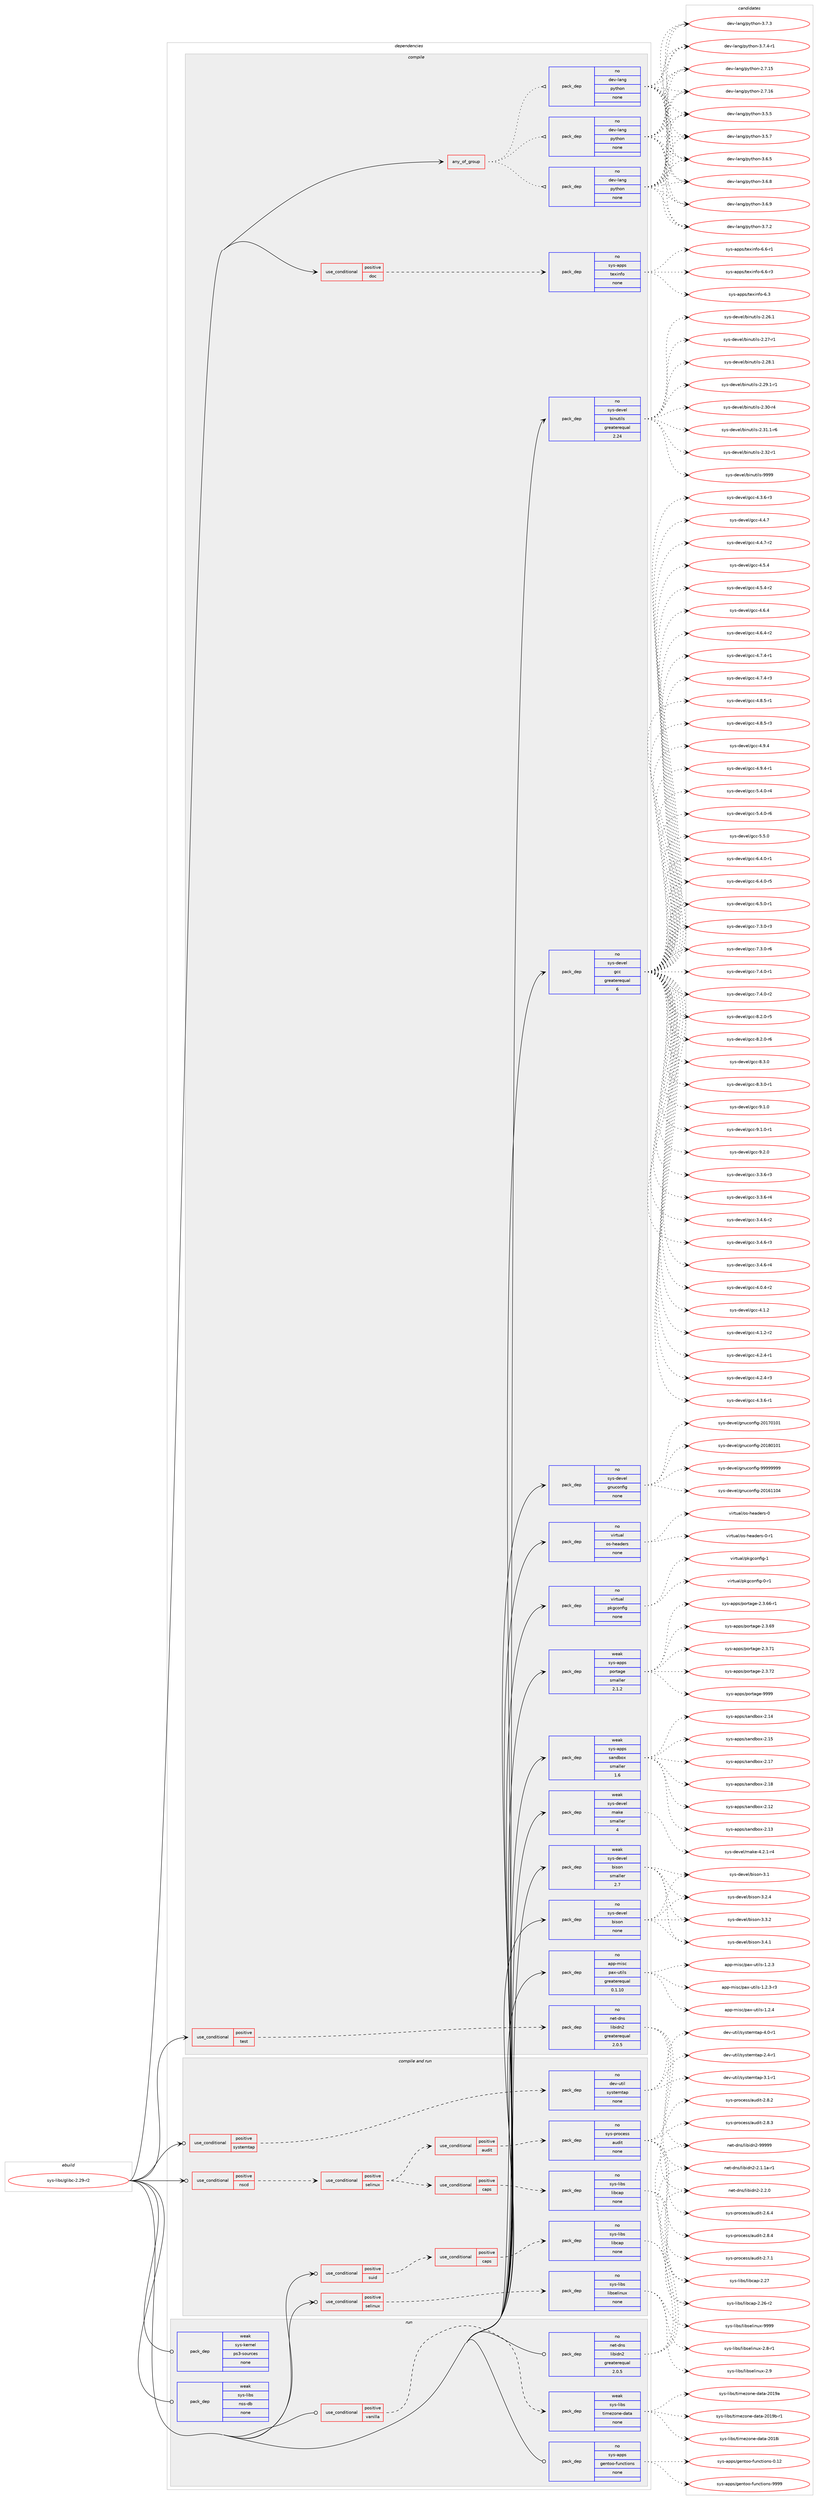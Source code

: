 digraph prolog {

# *************
# Graph options
# *************

newrank=true;
concentrate=true;
compound=true;
graph [rankdir=LR,fontname=Helvetica,fontsize=10,ranksep=1.5];#, ranksep=2.5, nodesep=0.2];
edge  [arrowhead=vee];
node  [fontname=Helvetica,fontsize=10];

# **********
# The ebuild
# **********

subgraph cluster_leftcol {
color=gray;
rank=same;
label=<<i>ebuild</i>>;
id [label="sys-libs/glibc-2.29-r2", color=red, width=4, href="../sys-libs/glibc-2.29-r2.svg"];
}

# ****************
# The dependencies
# ****************

subgraph cluster_midcol {
color=gray;
label=<<i>dependencies</i>>;
subgraph cluster_compile {
fillcolor="#eeeeee";
style=filled;
label=<<i>compile</i>>;
subgraph any26 {
dependency2016 [label=<<TABLE BORDER="0" CELLBORDER="1" CELLSPACING="0" CELLPADDING="4"><TR><TD CELLPADDING="10">any_of_group</TD></TR></TABLE>>, shape=none, color=red];subgraph pack1479 {
dependency2017 [label=<<TABLE BORDER="0" CELLBORDER="1" CELLSPACING="0" CELLPADDING="4" WIDTH="220"><TR><TD ROWSPAN="6" CELLPADDING="30">pack_dep</TD></TR><TR><TD WIDTH="110">no</TD></TR><TR><TD>dev-lang</TD></TR><TR><TD>python</TD></TR><TR><TD>none</TD></TR><TR><TD></TD></TR></TABLE>>, shape=none, color=blue];
}
dependency2016:e -> dependency2017:w [weight=20,style="dotted",arrowhead="oinv"];
subgraph pack1480 {
dependency2018 [label=<<TABLE BORDER="0" CELLBORDER="1" CELLSPACING="0" CELLPADDING="4" WIDTH="220"><TR><TD ROWSPAN="6" CELLPADDING="30">pack_dep</TD></TR><TR><TD WIDTH="110">no</TD></TR><TR><TD>dev-lang</TD></TR><TR><TD>python</TD></TR><TR><TD>none</TD></TR><TR><TD></TD></TR></TABLE>>, shape=none, color=blue];
}
dependency2016:e -> dependency2018:w [weight=20,style="dotted",arrowhead="oinv"];
subgraph pack1481 {
dependency2019 [label=<<TABLE BORDER="0" CELLBORDER="1" CELLSPACING="0" CELLPADDING="4" WIDTH="220"><TR><TD ROWSPAN="6" CELLPADDING="30">pack_dep</TD></TR><TR><TD WIDTH="110">no</TD></TR><TR><TD>dev-lang</TD></TR><TR><TD>python</TD></TR><TR><TD>none</TD></TR><TR><TD></TD></TR></TABLE>>, shape=none, color=blue];
}
dependency2016:e -> dependency2019:w [weight=20,style="dotted",arrowhead="oinv"];
}
id:e -> dependency2016:w [weight=20,style="solid",arrowhead="vee"];
subgraph cond512 {
dependency2020 [label=<<TABLE BORDER="0" CELLBORDER="1" CELLSPACING="0" CELLPADDING="4"><TR><TD ROWSPAN="3" CELLPADDING="10">use_conditional</TD></TR><TR><TD>positive</TD></TR><TR><TD>doc</TD></TR></TABLE>>, shape=none, color=red];
subgraph pack1482 {
dependency2021 [label=<<TABLE BORDER="0" CELLBORDER="1" CELLSPACING="0" CELLPADDING="4" WIDTH="220"><TR><TD ROWSPAN="6" CELLPADDING="30">pack_dep</TD></TR><TR><TD WIDTH="110">no</TD></TR><TR><TD>sys-apps</TD></TR><TR><TD>texinfo</TD></TR><TR><TD>none</TD></TR><TR><TD></TD></TR></TABLE>>, shape=none, color=blue];
}
dependency2020:e -> dependency2021:w [weight=20,style="dashed",arrowhead="vee"];
}
id:e -> dependency2020:w [weight=20,style="solid",arrowhead="vee"];
subgraph cond513 {
dependency2022 [label=<<TABLE BORDER="0" CELLBORDER="1" CELLSPACING="0" CELLPADDING="4"><TR><TD ROWSPAN="3" CELLPADDING="10">use_conditional</TD></TR><TR><TD>positive</TD></TR><TR><TD>test</TD></TR></TABLE>>, shape=none, color=red];
subgraph pack1483 {
dependency2023 [label=<<TABLE BORDER="0" CELLBORDER="1" CELLSPACING="0" CELLPADDING="4" WIDTH="220"><TR><TD ROWSPAN="6" CELLPADDING="30">pack_dep</TD></TR><TR><TD WIDTH="110">no</TD></TR><TR><TD>net-dns</TD></TR><TR><TD>libidn2</TD></TR><TR><TD>greaterequal</TD></TR><TR><TD>2.0.5</TD></TR></TABLE>>, shape=none, color=blue];
}
dependency2022:e -> dependency2023:w [weight=20,style="dashed",arrowhead="vee"];
}
id:e -> dependency2022:w [weight=20,style="solid",arrowhead="vee"];
subgraph pack1484 {
dependency2024 [label=<<TABLE BORDER="0" CELLBORDER="1" CELLSPACING="0" CELLPADDING="4" WIDTH="220"><TR><TD ROWSPAN="6" CELLPADDING="30">pack_dep</TD></TR><TR><TD WIDTH="110">no</TD></TR><TR><TD>app-misc</TD></TR><TR><TD>pax-utils</TD></TR><TR><TD>greaterequal</TD></TR><TR><TD>0.1.10</TD></TR></TABLE>>, shape=none, color=blue];
}
id:e -> dependency2024:w [weight=20,style="solid",arrowhead="vee"];
subgraph pack1485 {
dependency2025 [label=<<TABLE BORDER="0" CELLBORDER="1" CELLSPACING="0" CELLPADDING="4" WIDTH="220"><TR><TD ROWSPAN="6" CELLPADDING="30">pack_dep</TD></TR><TR><TD WIDTH="110">no</TD></TR><TR><TD>sys-devel</TD></TR><TR><TD>binutils</TD></TR><TR><TD>greaterequal</TD></TR><TR><TD>2.24</TD></TR></TABLE>>, shape=none, color=blue];
}
id:e -> dependency2025:w [weight=20,style="solid",arrowhead="vee"];
subgraph pack1486 {
dependency2026 [label=<<TABLE BORDER="0" CELLBORDER="1" CELLSPACING="0" CELLPADDING="4" WIDTH="220"><TR><TD ROWSPAN="6" CELLPADDING="30">pack_dep</TD></TR><TR><TD WIDTH="110">no</TD></TR><TR><TD>sys-devel</TD></TR><TR><TD>bison</TD></TR><TR><TD>none</TD></TR><TR><TD></TD></TR></TABLE>>, shape=none, color=blue];
}
id:e -> dependency2026:w [weight=20,style="solid",arrowhead="vee"];
subgraph pack1487 {
dependency2027 [label=<<TABLE BORDER="0" CELLBORDER="1" CELLSPACING="0" CELLPADDING="4" WIDTH="220"><TR><TD ROWSPAN="6" CELLPADDING="30">pack_dep</TD></TR><TR><TD WIDTH="110">no</TD></TR><TR><TD>sys-devel</TD></TR><TR><TD>gcc</TD></TR><TR><TD>greaterequal</TD></TR><TR><TD>6</TD></TR></TABLE>>, shape=none, color=blue];
}
id:e -> dependency2027:w [weight=20,style="solid",arrowhead="vee"];
subgraph pack1488 {
dependency2028 [label=<<TABLE BORDER="0" CELLBORDER="1" CELLSPACING="0" CELLPADDING="4" WIDTH="220"><TR><TD ROWSPAN="6" CELLPADDING="30">pack_dep</TD></TR><TR><TD WIDTH="110">no</TD></TR><TR><TD>sys-devel</TD></TR><TR><TD>gnuconfig</TD></TR><TR><TD>none</TD></TR><TR><TD></TD></TR></TABLE>>, shape=none, color=blue];
}
id:e -> dependency2028:w [weight=20,style="solid",arrowhead="vee"];
subgraph pack1489 {
dependency2029 [label=<<TABLE BORDER="0" CELLBORDER="1" CELLSPACING="0" CELLPADDING="4" WIDTH="220"><TR><TD ROWSPAN="6" CELLPADDING="30">pack_dep</TD></TR><TR><TD WIDTH="110">no</TD></TR><TR><TD>virtual</TD></TR><TR><TD>os-headers</TD></TR><TR><TD>none</TD></TR><TR><TD></TD></TR></TABLE>>, shape=none, color=blue];
}
id:e -> dependency2029:w [weight=20,style="solid",arrowhead="vee"];
subgraph pack1490 {
dependency2030 [label=<<TABLE BORDER="0" CELLBORDER="1" CELLSPACING="0" CELLPADDING="4" WIDTH="220"><TR><TD ROWSPAN="6" CELLPADDING="30">pack_dep</TD></TR><TR><TD WIDTH="110">no</TD></TR><TR><TD>virtual</TD></TR><TR><TD>pkgconfig</TD></TR><TR><TD>none</TD></TR><TR><TD></TD></TR></TABLE>>, shape=none, color=blue];
}
id:e -> dependency2030:w [weight=20,style="solid",arrowhead="vee"];
subgraph pack1491 {
dependency2031 [label=<<TABLE BORDER="0" CELLBORDER="1" CELLSPACING="0" CELLPADDING="4" WIDTH="220"><TR><TD ROWSPAN="6" CELLPADDING="30">pack_dep</TD></TR><TR><TD WIDTH="110">weak</TD></TR><TR><TD>sys-apps</TD></TR><TR><TD>portage</TD></TR><TR><TD>smaller</TD></TR><TR><TD>2.1.2</TD></TR></TABLE>>, shape=none, color=blue];
}
id:e -> dependency2031:w [weight=20,style="solid",arrowhead="vee"];
subgraph pack1492 {
dependency2032 [label=<<TABLE BORDER="0" CELLBORDER="1" CELLSPACING="0" CELLPADDING="4" WIDTH="220"><TR><TD ROWSPAN="6" CELLPADDING="30">pack_dep</TD></TR><TR><TD WIDTH="110">weak</TD></TR><TR><TD>sys-apps</TD></TR><TR><TD>sandbox</TD></TR><TR><TD>smaller</TD></TR><TR><TD>1.6</TD></TR></TABLE>>, shape=none, color=blue];
}
id:e -> dependency2032:w [weight=20,style="solid",arrowhead="vee"];
subgraph pack1493 {
dependency2033 [label=<<TABLE BORDER="0" CELLBORDER="1" CELLSPACING="0" CELLPADDING="4" WIDTH="220"><TR><TD ROWSPAN="6" CELLPADDING="30">pack_dep</TD></TR><TR><TD WIDTH="110">weak</TD></TR><TR><TD>sys-devel</TD></TR><TR><TD>bison</TD></TR><TR><TD>smaller</TD></TR><TR><TD>2.7</TD></TR></TABLE>>, shape=none, color=blue];
}
id:e -> dependency2033:w [weight=20,style="solid",arrowhead="vee"];
subgraph pack1494 {
dependency2034 [label=<<TABLE BORDER="0" CELLBORDER="1" CELLSPACING="0" CELLPADDING="4" WIDTH="220"><TR><TD ROWSPAN="6" CELLPADDING="30">pack_dep</TD></TR><TR><TD WIDTH="110">weak</TD></TR><TR><TD>sys-devel</TD></TR><TR><TD>make</TD></TR><TR><TD>smaller</TD></TR><TR><TD>4</TD></TR></TABLE>>, shape=none, color=blue];
}
id:e -> dependency2034:w [weight=20,style="solid",arrowhead="vee"];
}
subgraph cluster_compileandrun {
fillcolor="#eeeeee";
style=filled;
label=<<i>compile and run</i>>;
subgraph cond514 {
dependency2035 [label=<<TABLE BORDER="0" CELLBORDER="1" CELLSPACING="0" CELLPADDING="4"><TR><TD ROWSPAN="3" CELLPADDING="10">use_conditional</TD></TR><TR><TD>positive</TD></TR><TR><TD>nscd</TD></TR></TABLE>>, shape=none, color=red];
subgraph cond515 {
dependency2036 [label=<<TABLE BORDER="0" CELLBORDER="1" CELLSPACING="0" CELLPADDING="4"><TR><TD ROWSPAN="3" CELLPADDING="10">use_conditional</TD></TR><TR><TD>positive</TD></TR><TR><TD>selinux</TD></TR></TABLE>>, shape=none, color=red];
subgraph cond516 {
dependency2037 [label=<<TABLE BORDER="0" CELLBORDER="1" CELLSPACING="0" CELLPADDING="4"><TR><TD ROWSPAN="3" CELLPADDING="10">use_conditional</TD></TR><TR><TD>positive</TD></TR><TR><TD>audit</TD></TR></TABLE>>, shape=none, color=red];
subgraph pack1495 {
dependency2038 [label=<<TABLE BORDER="0" CELLBORDER="1" CELLSPACING="0" CELLPADDING="4" WIDTH="220"><TR><TD ROWSPAN="6" CELLPADDING="30">pack_dep</TD></TR><TR><TD WIDTH="110">no</TD></TR><TR><TD>sys-process</TD></TR><TR><TD>audit</TD></TR><TR><TD>none</TD></TR><TR><TD></TD></TR></TABLE>>, shape=none, color=blue];
}
dependency2037:e -> dependency2038:w [weight=20,style="dashed",arrowhead="vee"];
}
dependency2036:e -> dependency2037:w [weight=20,style="dashed",arrowhead="vee"];
subgraph cond517 {
dependency2039 [label=<<TABLE BORDER="0" CELLBORDER="1" CELLSPACING="0" CELLPADDING="4"><TR><TD ROWSPAN="3" CELLPADDING="10">use_conditional</TD></TR><TR><TD>positive</TD></TR><TR><TD>caps</TD></TR></TABLE>>, shape=none, color=red];
subgraph pack1496 {
dependency2040 [label=<<TABLE BORDER="0" CELLBORDER="1" CELLSPACING="0" CELLPADDING="4" WIDTH="220"><TR><TD ROWSPAN="6" CELLPADDING="30">pack_dep</TD></TR><TR><TD WIDTH="110">no</TD></TR><TR><TD>sys-libs</TD></TR><TR><TD>libcap</TD></TR><TR><TD>none</TD></TR><TR><TD></TD></TR></TABLE>>, shape=none, color=blue];
}
dependency2039:e -> dependency2040:w [weight=20,style="dashed",arrowhead="vee"];
}
dependency2036:e -> dependency2039:w [weight=20,style="dashed",arrowhead="vee"];
}
dependency2035:e -> dependency2036:w [weight=20,style="dashed",arrowhead="vee"];
}
id:e -> dependency2035:w [weight=20,style="solid",arrowhead="odotvee"];
subgraph cond518 {
dependency2041 [label=<<TABLE BORDER="0" CELLBORDER="1" CELLSPACING="0" CELLPADDING="4"><TR><TD ROWSPAN="3" CELLPADDING="10">use_conditional</TD></TR><TR><TD>positive</TD></TR><TR><TD>selinux</TD></TR></TABLE>>, shape=none, color=red];
subgraph pack1497 {
dependency2042 [label=<<TABLE BORDER="0" CELLBORDER="1" CELLSPACING="0" CELLPADDING="4" WIDTH="220"><TR><TD ROWSPAN="6" CELLPADDING="30">pack_dep</TD></TR><TR><TD WIDTH="110">no</TD></TR><TR><TD>sys-libs</TD></TR><TR><TD>libselinux</TD></TR><TR><TD>none</TD></TR><TR><TD></TD></TR></TABLE>>, shape=none, color=blue];
}
dependency2041:e -> dependency2042:w [weight=20,style="dashed",arrowhead="vee"];
}
id:e -> dependency2041:w [weight=20,style="solid",arrowhead="odotvee"];
subgraph cond519 {
dependency2043 [label=<<TABLE BORDER="0" CELLBORDER="1" CELLSPACING="0" CELLPADDING="4"><TR><TD ROWSPAN="3" CELLPADDING="10">use_conditional</TD></TR><TR><TD>positive</TD></TR><TR><TD>suid</TD></TR></TABLE>>, shape=none, color=red];
subgraph cond520 {
dependency2044 [label=<<TABLE BORDER="0" CELLBORDER="1" CELLSPACING="0" CELLPADDING="4"><TR><TD ROWSPAN="3" CELLPADDING="10">use_conditional</TD></TR><TR><TD>positive</TD></TR><TR><TD>caps</TD></TR></TABLE>>, shape=none, color=red];
subgraph pack1498 {
dependency2045 [label=<<TABLE BORDER="0" CELLBORDER="1" CELLSPACING="0" CELLPADDING="4" WIDTH="220"><TR><TD ROWSPAN="6" CELLPADDING="30">pack_dep</TD></TR><TR><TD WIDTH="110">no</TD></TR><TR><TD>sys-libs</TD></TR><TR><TD>libcap</TD></TR><TR><TD>none</TD></TR><TR><TD></TD></TR></TABLE>>, shape=none, color=blue];
}
dependency2044:e -> dependency2045:w [weight=20,style="dashed",arrowhead="vee"];
}
dependency2043:e -> dependency2044:w [weight=20,style="dashed",arrowhead="vee"];
}
id:e -> dependency2043:w [weight=20,style="solid",arrowhead="odotvee"];
subgraph cond521 {
dependency2046 [label=<<TABLE BORDER="0" CELLBORDER="1" CELLSPACING="0" CELLPADDING="4"><TR><TD ROWSPAN="3" CELLPADDING="10">use_conditional</TD></TR><TR><TD>positive</TD></TR><TR><TD>systemtap</TD></TR></TABLE>>, shape=none, color=red];
subgraph pack1499 {
dependency2047 [label=<<TABLE BORDER="0" CELLBORDER="1" CELLSPACING="0" CELLPADDING="4" WIDTH="220"><TR><TD ROWSPAN="6" CELLPADDING="30">pack_dep</TD></TR><TR><TD WIDTH="110">no</TD></TR><TR><TD>dev-util</TD></TR><TR><TD>systemtap</TD></TR><TR><TD>none</TD></TR><TR><TD></TD></TR></TABLE>>, shape=none, color=blue];
}
dependency2046:e -> dependency2047:w [weight=20,style="dashed",arrowhead="vee"];
}
id:e -> dependency2046:w [weight=20,style="solid",arrowhead="odotvee"];
}
subgraph cluster_run {
fillcolor="#eeeeee";
style=filled;
label=<<i>run</i>>;
subgraph cond522 {
dependency2048 [label=<<TABLE BORDER="0" CELLBORDER="1" CELLSPACING="0" CELLPADDING="4"><TR><TD ROWSPAN="3" CELLPADDING="10">use_conditional</TD></TR><TR><TD>positive</TD></TR><TR><TD>vanilla</TD></TR></TABLE>>, shape=none, color=red];
subgraph pack1500 {
dependency2049 [label=<<TABLE BORDER="0" CELLBORDER="1" CELLSPACING="0" CELLPADDING="4" WIDTH="220"><TR><TD ROWSPAN="6" CELLPADDING="30">pack_dep</TD></TR><TR><TD WIDTH="110">weak</TD></TR><TR><TD>sys-libs</TD></TR><TR><TD>timezone-data</TD></TR><TR><TD>none</TD></TR><TR><TD></TD></TR></TABLE>>, shape=none, color=blue];
}
dependency2048:e -> dependency2049:w [weight=20,style="dashed",arrowhead="vee"];
}
id:e -> dependency2048:w [weight=20,style="solid",arrowhead="odot"];
subgraph pack1501 {
dependency2050 [label=<<TABLE BORDER="0" CELLBORDER="1" CELLSPACING="0" CELLPADDING="4" WIDTH="220"><TR><TD ROWSPAN="6" CELLPADDING="30">pack_dep</TD></TR><TR><TD WIDTH="110">no</TD></TR><TR><TD>net-dns</TD></TR><TR><TD>libidn2</TD></TR><TR><TD>greaterequal</TD></TR><TR><TD>2.0.5</TD></TR></TABLE>>, shape=none, color=blue];
}
id:e -> dependency2050:w [weight=20,style="solid",arrowhead="odot"];
subgraph pack1502 {
dependency2051 [label=<<TABLE BORDER="0" CELLBORDER="1" CELLSPACING="0" CELLPADDING="4" WIDTH="220"><TR><TD ROWSPAN="6" CELLPADDING="30">pack_dep</TD></TR><TR><TD WIDTH="110">no</TD></TR><TR><TD>sys-apps</TD></TR><TR><TD>gentoo-functions</TD></TR><TR><TD>none</TD></TR><TR><TD></TD></TR></TABLE>>, shape=none, color=blue];
}
id:e -> dependency2051:w [weight=20,style="solid",arrowhead="odot"];
subgraph pack1503 {
dependency2052 [label=<<TABLE BORDER="0" CELLBORDER="1" CELLSPACING="0" CELLPADDING="4" WIDTH="220"><TR><TD ROWSPAN="6" CELLPADDING="30">pack_dep</TD></TR><TR><TD WIDTH="110">weak</TD></TR><TR><TD>sys-kernel</TD></TR><TR><TD>ps3-sources</TD></TR><TR><TD>none</TD></TR><TR><TD></TD></TR></TABLE>>, shape=none, color=blue];
}
id:e -> dependency2052:w [weight=20,style="solid",arrowhead="odot"];
subgraph pack1504 {
dependency2053 [label=<<TABLE BORDER="0" CELLBORDER="1" CELLSPACING="0" CELLPADDING="4" WIDTH="220"><TR><TD ROWSPAN="6" CELLPADDING="30">pack_dep</TD></TR><TR><TD WIDTH="110">weak</TD></TR><TR><TD>sys-libs</TD></TR><TR><TD>nss-db</TD></TR><TR><TD>none</TD></TR><TR><TD></TD></TR></TABLE>>, shape=none, color=blue];
}
id:e -> dependency2053:w [weight=20,style="solid",arrowhead="odot"];
}
}

# **************
# The candidates
# **************

subgraph cluster_choices {
rank=same;
color=gray;
label=<<i>candidates</i>>;

subgraph choice1479 {
color=black;
nodesep=1;
choice10010111845108971101034711212111610411111045504655464953 [label="dev-lang/python-2.7.15", color=red, width=4,href="../dev-lang/python-2.7.15.svg"];
choice10010111845108971101034711212111610411111045504655464954 [label="dev-lang/python-2.7.16", color=red, width=4,href="../dev-lang/python-2.7.16.svg"];
choice100101118451089711010347112121116104111110455146534653 [label="dev-lang/python-3.5.5", color=red, width=4,href="../dev-lang/python-3.5.5.svg"];
choice100101118451089711010347112121116104111110455146534655 [label="dev-lang/python-3.5.7", color=red, width=4,href="../dev-lang/python-3.5.7.svg"];
choice100101118451089711010347112121116104111110455146544653 [label="dev-lang/python-3.6.5", color=red, width=4,href="../dev-lang/python-3.6.5.svg"];
choice100101118451089711010347112121116104111110455146544656 [label="dev-lang/python-3.6.8", color=red, width=4,href="../dev-lang/python-3.6.8.svg"];
choice100101118451089711010347112121116104111110455146544657 [label="dev-lang/python-3.6.9", color=red, width=4,href="../dev-lang/python-3.6.9.svg"];
choice100101118451089711010347112121116104111110455146554650 [label="dev-lang/python-3.7.2", color=red, width=4,href="../dev-lang/python-3.7.2.svg"];
choice100101118451089711010347112121116104111110455146554651 [label="dev-lang/python-3.7.3", color=red, width=4,href="../dev-lang/python-3.7.3.svg"];
choice1001011184510897110103471121211161041111104551465546524511449 [label="dev-lang/python-3.7.4-r1", color=red, width=4,href="../dev-lang/python-3.7.4-r1.svg"];
dependency2017:e -> choice10010111845108971101034711212111610411111045504655464953:w [style=dotted,weight="100"];
dependency2017:e -> choice10010111845108971101034711212111610411111045504655464954:w [style=dotted,weight="100"];
dependency2017:e -> choice100101118451089711010347112121116104111110455146534653:w [style=dotted,weight="100"];
dependency2017:e -> choice100101118451089711010347112121116104111110455146534655:w [style=dotted,weight="100"];
dependency2017:e -> choice100101118451089711010347112121116104111110455146544653:w [style=dotted,weight="100"];
dependency2017:e -> choice100101118451089711010347112121116104111110455146544656:w [style=dotted,weight="100"];
dependency2017:e -> choice100101118451089711010347112121116104111110455146544657:w [style=dotted,weight="100"];
dependency2017:e -> choice100101118451089711010347112121116104111110455146554650:w [style=dotted,weight="100"];
dependency2017:e -> choice100101118451089711010347112121116104111110455146554651:w [style=dotted,weight="100"];
dependency2017:e -> choice1001011184510897110103471121211161041111104551465546524511449:w [style=dotted,weight="100"];
}
subgraph choice1480 {
color=black;
nodesep=1;
choice10010111845108971101034711212111610411111045504655464953 [label="dev-lang/python-2.7.15", color=red, width=4,href="../dev-lang/python-2.7.15.svg"];
choice10010111845108971101034711212111610411111045504655464954 [label="dev-lang/python-2.7.16", color=red, width=4,href="../dev-lang/python-2.7.16.svg"];
choice100101118451089711010347112121116104111110455146534653 [label="dev-lang/python-3.5.5", color=red, width=4,href="../dev-lang/python-3.5.5.svg"];
choice100101118451089711010347112121116104111110455146534655 [label="dev-lang/python-3.5.7", color=red, width=4,href="../dev-lang/python-3.5.7.svg"];
choice100101118451089711010347112121116104111110455146544653 [label="dev-lang/python-3.6.5", color=red, width=4,href="../dev-lang/python-3.6.5.svg"];
choice100101118451089711010347112121116104111110455146544656 [label="dev-lang/python-3.6.8", color=red, width=4,href="../dev-lang/python-3.6.8.svg"];
choice100101118451089711010347112121116104111110455146544657 [label="dev-lang/python-3.6.9", color=red, width=4,href="../dev-lang/python-3.6.9.svg"];
choice100101118451089711010347112121116104111110455146554650 [label="dev-lang/python-3.7.2", color=red, width=4,href="../dev-lang/python-3.7.2.svg"];
choice100101118451089711010347112121116104111110455146554651 [label="dev-lang/python-3.7.3", color=red, width=4,href="../dev-lang/python-3.7.3.svg"];
choice1001011184510897110103471121211161041111104551465546524511449 [label="dev-lang/python-3.7.4-r1", color=red, width=4,href="../dev-lang/python-3.7.4-r1.svg"];
dependency2018:e -> choice10010111845108971101034711212111610411111045504655464953:w [style=dotted,weight="100"];
dependency2018:e -> choice10010111845108971101034711212111610411111045504655464954:w [style=dotted,weight="100"];
dependency2018:e -> choice100101118451089711010347112121116104111110455146534653:w [style=dotted,weight="100"];
dependency2018:e -> choice100101118451089711010347112121116104111110455146534655:w [style=dotted,weight="100"];
dependency2018:e -> choice100101118451089711010347112121116104111110455146544653:w [style=dotted,weight="100"];
dependency2018:e -> choice100101118451089711010347112121116104111110455146544656:w [style=dotted,weight="100"];
dependency2018:e -> choice100101118451089711010347112121116104111110455146544657:w [style=dotted,weight="100"];
dependency2018:e -> choice100101118451089711010347112121116104111110455146554650:w [style=dotted,weight="100"];
dependency2018:e -> choice100101118451089711010347112121116104111110455146554651:w [style=dotted,weight="100"];
dependency2018:e -> choice1001011184510897110103471121211161041111104551465546524511449:w [style=dotted,weight="100"];
}
subgraph choice1481 {
color=black;
nodesep=1;
choice10010111845108971101034711212111610411111045504655464953 [label="dev-lang/python-2.7.15", color=red, width=4,href="../dev-lang/python-2.7.15.svg"];
choice10010111845108971101034711212111610411111045504655464954 [label="dev-lang/python-2.7.16", color=red, width=4,href="../dev-lang/python-2.7.16.svg"];
choice100101118451089711010347112121116104111110455146534653 [label="dev-lang/python-3.5.5", color=red, width=4,href="../dev-lang/python-3.5.5.svg"];
choice100101118451089711010347112121116104111110455146534655 [label="dev-lang/python-3.5.7", color=red, width=4,href="../dev-lang/python-3.5.7.svg"];
choice100101118451089711010347112121116104111110455146544653 [label="dev-lang/python-3.6.5", color=red, width=4,href="../dev-lang/python-3.6.5.svg"];
choice100101118451089711010347112121116104111110455146544656 [label="dev-lang/python-3.6.8", color=red, width=4,href="../dev-lang/python-3.6.8.svg"];
choice100101118451089711010347112121116104111110455146544657 [label="dev-lang/python-3.6.9", color=red, width=4,href="../dev-lang/python-3.6.9.svg"];
choice100101118451089711010347112121116104111110455146554650 [label="dev-lang/python-3.7.2", color=red, width=4,href="../dev-lang/python-3.7.2.svg"];
choice100101118451089711010347112121116104111110455146554651 [label="dev-lang/python-3.7.3", color=red, width=4,href="../dev-lang/python-3.7.3.svg"];
choice1001011184510897110103471121211161041111104551465546524511449 [label="dev-lang/python-3.7.4-r1", color=red, width=4,href="../dev-lang/python-3.7.4-r1.svg"];
dependency2019:e -> choice10010111845108971101034711212111610411111045504655464953:w [style=dotted,weight="100"];
dependency2019:e -> choice10010111845108971101034711212111610411111045504655464954:w [style=dotted,weight="100"];
dependency2019:e -> choice100101118451089711010347112121116104111110455146534653:w [style=dotted,weight="100"];
dependency2019:e -> choice100101118451089711010347112121116104111110455146534655:w [style=dotted,weight="100"];
dependency2019:e -> choice100101118451089711010347112121116104111110455146544653:w [style=dotted,weight="100"];
dependency2019:e -> choice100101118451089711010347112121116104111110455146544656:w [style=dotted,weight="100"];
dependency2019:e -> choice100101118451089711010347112121116104111110455146544657:w [style=dotted,weight="100"];
dependency2019:e -> choice100101118451089711010347112121116104111110455146554650:w [style=dotted,weight="100"];
dependency2019:e -> choice100101118451089711010347112121116104111110455146554651:w [style=dotted,weight="100"];
dependency2019:e -> choice1001011184510897110103471121211161041111104551465546524511449:w [style=dotted,weight="100"];
}
subgraph choice1482 {
color=black;
nodesep=1;
choice11512111545971121121154711610112010511010211145544651 [label="sys-apps/texinfo-6.3", color=red, width=4,href="../sys-apps/texinfo-6.3.svg"];
choice115121115459711211211547116101120105110102111455446544511449 [label="sys-apps/texinfo-6.6-r1", color=red, width=4,href="../sys-apps/texinfo-6.6-r1.svg"];
choice115121115459711211211547116101120105110102111455446544511451 [label="sys-apps/texinfo-6.6-r3", color=red, width=4,href="../sys-apps/texinfo-6.6-r3.svg"];
dependency2021:e -> choice11512111545971121121154711610112010511010211145544651:w [style=dotted,weight="100"];
dependency2021:e -> choice115121115459711211211547116101120105110102111455446544511449:w [style=dotted,weight="100"];
dependency2021:e -> choice115121115459711211211547116101120105110102111455446544511451:w [style=dotted,weight="100"];
}
subgraph choice1483 {
color=black;
nodesep=1;
choice11010111645100110115471081059810510011050455046494649974511449 [label="net-dns/libidn2-2.1.1a-r1", color=red, width=4,href="../net-dns/libidn2-2.1.1a-r1.svg"];
choice11010111645100110115471081059810510011050455046504648 [label="net-dns/libidn2-2.2.0", color=red, width=4,href="../net-dns/libidn2-2.2.0.svg"];
choice11010111645100110115471081059810510011050455757575757 [label="net-dns/libidn2-99999", color=red, width=4,href="../net-dns/libidn2-99999.svg"];
dependency2023:e -> choice11010111645100110115471081059810510011050455046494649974511449:w [style=dotted,weight="100"];
dependency2023:e -> choice11010111645100110115471081059810510011050455046504648:w [style=dotted,weight="100"];
dependency2023:e -> choice11010111645100110115471081059810510011050455757575757:w [style=dotted,weight="100"];
}
subgraph choice1484 {
color=black;
nodesep=1;
choice971121124510910511599471129712045117116105108115454946504651 [label="app-misc/pax-utils-1.2.3", color=red, width=4,href="../app-misc/pax-utils-1.2.3.svg"];
choice9711211245109105115994711297120451171161051081154549465046514511451 [label="app-misc/pax-utils-1.2.3-r3", color=red, width=4,href="../app-misc/pax-utils-1.2.3-r3.svg"];
choice971121124510910511599471129712045117116105108115454946504652 [label="app-misc/pax-utils-1.2.4", color=red, width=4,href="../app-misc/pax-utils-1.2.4.svg"];
dependency2024:e -> choice971121124510910511599471129712045117116105108115454946504651:w [style=dotted,weight="100"];
dependency2024:e -> choice9711211245109105115994711297120451171161051081154549465046514511451:w [style=dotted,weight="100"];
dependency2024:e -> choice971121124510910511599471129712045117116105108115454946504652:w [style=dotted,weight="100"];
}
subgraph choice1485 {
color=black;
nodesep=1;
choice11512111545100101118101108479810511011711610510811545504650544649 [label="sys-devel/binutils-2.26.1", color=red, width=4,href="../sys-devel/binutils-2.26.1.svg"];
choice11512111545100101118101108479810511011711610510811545504650554511449 [label="sys-devel/binutils-2.27-r1", color=red, width=4,href="../sys-devel/binutils-2.27-r1.svg"];
choice11512111545100101118101108479810511011711610510811545504650564649 [label="sys-devel/binutils-2.28.1", color=red, width=4,href="../sys-devel/binutils-2.28.1.svg"];
choice115121115451001011181011084798105110117116105108115455046505746494511449 [label="sys-devel/binutils-2.29.1-r1", color=red, width=4,href="../sys-devel/binutils-2.29.1-r1.svg"];
choice11512111545100101118101108479810511011711610510811545504651484511452 [label="sys-devel/binutils-2.30-r4", color=red, width=4,href="../sys-devel/binutils-2.30-r4.svg"];
choice115121115451001011181011084798105110117116105108115455046514946494511454 [label="sys-devel/binutils-2.31.1-r6", color=red, width=4,href="../sys-devel/binutils-2.31.1-r6.svg"];
choice11512111545100101118101108479810511011711610510811545504651504511449 [label="sys-devel/binutils-2.32-r1", color=red, width=4,href="../sys-devel/binutils-2.32-r1.svg"];
choice1151211154510010111810110847981051101171161051081154557575757 [label="sys-devel/binutils-9999", color=red, width=4,href="../sys-devel/binutils-9999.svg"];
dependency2025:e -> choice11512111545100101118101108479810511011711610510811545504650544649:w [style=dotted,weight="100"];
dependency2025:e -> choice11512111545100101118101108479810511011711610510811545504650554511449:w [style=dotted,weight="100"];
dependency2025:e -> choice11512111545100101118101108479810511011711610510811545504650564649:w [style=dotted,weight="100"];
dependency2025:e -> choice115121115451001011181011084798105110117116105108115455046505746494511449:w [style=dotted,weight="100"];
dependency2025:e -> choice11512111545100101118101108479810511011711610510811545504651484511452:w [style=dotted,weight="100"];
dependency2025:e -> choice115121115451001011181011084798105110117116105108115455046514946494511454:w [style=dotted,weight="100"];
dependency2025:e -> choice11512111545100101118101108479810511011711610510811545504651504511449:w [style=dotted,weight="100"];
dependency2025:e -> choice1151211154510010111810110847981051101171161051081154557575757:w [style=dotted,weight="100"];
}
subgraph choice1486 {
color=black;
nodesep=1;
choice11512111545100101118101108479810511511111045514649 [label="sys-devel/bison-3.1", color=red, width=4,href="../sys-devel/bison-3.1.svg"];
choice115121115451001011181011084798105115111110455146504652 [label="sys-devel/bison-3.2.4", color=red, width=4,href="../sys-devel/bison-3.2.4.svg"];
choice115121115451001011181011084798105115111110455146514650 [label="sys-devel/bison-3.3.2", color=red, width=4,href="../sys-devel/bison-3.3.2.svg"];
choice115121115451001011181011084798105115111110455146524649 [label="sys-devel/bison-3.4.1", color=red, width=4,href="../sys-devel/bison-3.4.1.svg"];
dependency2026:e -> choice11512111545100101118101108479810511511111045514649:w [style=dotted,weight="100"];
dependency2026:e -> choice115121115451001011181011084798105115111110455146504652:w [style=dotted,weight="100"];
dependency2026:e -> choice115121115451001011181011084798105115111110455146514650:w [style=dotted,weight="100"];
dependency2026:e -> choice115121115451001011181011084798105115111110455146524649:w [style=dotted,weight="100"];
}
subgraph choice1487 {
color=black;
nodesep=1;
choice115121115451001011181011084710399994551465146544511451 [label="sys-devel/gcc-3.3.6-r3", color=red, width=4,href="../sys-devel/gcc-3.3.6-r3.svg"];
choice115121115451001011181011084710399994551465146544511452 [label="sys-devel/gcc-3.3.6-r4", color=red, width=4,href="../sys-devel/gcc-3.3.6-r4.svg"];
choice115121115451001011181011084710399994551465246544511450 [label="sys-devel/gcc-3.4.6-r2", color=red, width=4,href="../sys-devel/gcc-3.4.6-r2.svg"];
choice115121115451001011181011084710399994551465246544511451 [label="sys-devel/gcc-3.4.6-r3", color=red, width=4,href="../sys-devel/gcc-3.4.6-r3.svg"];
choice115121115451001011181011084710399994551465246544511452 [label="sys-devel/gcc-3.4.6-r4", color=red, width=4,href="../sys-devel/gcc-3.4.6-r4.svg"];
choice115121115451001011181011084710399994552464846524511450 [label="sys-devel/gcc-4.0.4-r2", color=red, width=4,href="../sys-devel/gcc-4.0.4-r2.svg"];
choice11512111545100101118101108471039999455246494650 [label="sys-devel/gcc-4.1.2", color=red, width=4,href="../sys-devel/gcc-4.1.2.svg"];
choice115121115451001011181011084710399994552464946504511450 [label="sys-devel/gcc-4.1.2-r2", color=red, width=4,href="../sys-devel/gcc-4.1.2-r2.svg"];
choice115121115451001011181011084710399994552465046524511449 [label="sys-devel/gcc-4.2.4-r1", color=red, width=4,href="../sys-devel/gcc-4.2.4-r1.svg"];
choice115121115451001011181011084710399994552465046524511451 [label="sys-devel/gcc-4.2.4-r3", color=red, width=4,href="../sys-devel/gcc-4.2.4-r3.svg"];
choice115121115451001011181011084710399994552465146544511449 [label="sys-devel/gcc-4.3.6-r1", color=red, width=4,href="../sys-devel/gcc-4.3.6-r1.svg"];
choice115121115451001011181011084710399994552465146544511451 [label="sys-devel/gcc-4.3.6-r3", color=red, width=4,href="../sys-devel/gcc-4.3.6-r3.svg"];
choice11512111545100101118101108471039999455246524655 [label="sys-devel/gcc-4.4.7", color=red, width=4,href="../sys-devel/gcc-4.4.7.svg"];
choice115121115451001011181011084710399994552465246554511450 [label="sys-devel/gcc-4.4.7-r2", color=red, width=4,href="../sys-devel/gcc-4.4.7-r2.svg"];
choice11512111545100101118101108471039999455246534652 [label="sys-devel/gcc-4.5.4", color=red, width=4,href="../sys-devel/gcc-4.5.4.svg"];
choice115121115451001011181011084710399994552465346524511450 [label="sys-devel/gcc-4.5.4-r2", color=red, width=4,href="../sys-devel/gcc-4.5.4-r2.svg"];
choice11512111545100101118101108471039999455246544652 [label="sys-devel/gcc-4.6.4", color=red, width=4,href="../sys-devel/gcc-4.6.4.svg"];
choice115121115451001011181011084710399994552465446524511450 [label="sys-devel/gcc-4.6.4-r2", color=red, width=4,href="../sys-devel/gcc-4.6.4-r2.svg"];
choice115121115451001011181011084710399994552465546524511449 [label="sys-devel/gcc-4.7.4-r1", color=red, width=4,href="../sys-devel/gcc-4.7.4-r1.svg"];
choice115121115451001011181011084710399994552465546524511451 [label="sys-devel/gcc-4.7.4-r3", color=red, width=4,href="../sys-devel/gcc-4.7.4-r3.svg"];
choice115121115451001011181011084710399994552465646534511449 [label="sys-devel/gcc-4.8.5-r1", color=red, width=4,href="../sys-devel/gcc-4.8.5-r1.svg"];
choice115121115451001011181011084710399994552465646534511451 [label="sys-devel/gcc-4.8.5-r3", color=red, width=4,href="../sys-devel/gcc-4.8.5-r3.svg"];
choice11512111545100101118101108471039999455246574652 [label="sys-devel/gcc-4.9.4", color=red, width=4,href="../sys-devel/gcc-4.9.4.svg"];
choice115121115451001011181011084710399994552465746524511449 [label="sys-devel/gcc-4.9.4-r1", color=red, width=4,href="../sys-devel/gcc-4.9.4-r1.svg"];
choice115121115451001011181011084710399994553465246484511452 [label="sys-devel/gcc-5.4.0-r4", color=red, width=4,href="../sys-devel/gcc-5.4.0-r4.svg"];
choice115121115451001011181011084710399994553465246484511454 [label="sys-devel/gcc-5.4.0-r6", color=red, width=4,href="../sys-devel/gcc-5.4.0-r6.svg"];
choice11512111545100101118101108471039999455346534648 [label="sys-devel/gcc-5.5.0", color=red, width=4,href="../sys-devel/gcc-5.5.0.svg"];
choice115121115451001011181011084710399994554465246484511449 [label="sys-devel/gcc-6.4.0-r1", color=red, width=4,href="../sys-devel/gcc-6.4.0-r1.svg"];
choice115121115451001011181011084710399994554465246484511453 [label="sys-devel/gcc-6.4.0-r5", color=red, width=4,href="../sys-devel/gcc-6.4.0-r5.svg"];
choice115121115451001011181011084710399994554465346484511449 [label="sys-devel/gcc-6.5.0-r1", color=red, width=4,href="../sys-devel/gcc-6.5.0-r1.svg"];
choice115121115451001011181011084710399994555465146484511451 [label="sys-devel/gcc-7.3.0-r3", color=red, width=4,href="../sys-devel/gcc-7.3.0-r3.svg"];
choice115121115451001011181011084710399994555465146484511454 [label="sys-devel/gcc-7.3.0-r6", color=red, width=4,href="../sys-devel/gcc-7.3.0-r6.svg"];
choice115121115451001011181011084710399994555465246484511449 [label="sys-devel/gcc-7.4.0-r1", color=red, width=4,href="../sys-devel/gcc-7.4.0-r1.svg"];
choice115121115451001011181011084710399994555465246484511450 [label="sys-devel/gcc-7.4.0-r2", color=red, width=4,href="../sys-devel/gcc-7.4.0-r2.svg"];
choice115121115451001011181011084710399994556465046484511453 [label="sys-devel/gcc-8.2.0-r5", color=red, width=4,href="../sys-devel/gcc-8.2.0-r5.svg"];
choice115121115451001011181011084710399994556465046484511454 [label="sys-devel/gcc-8.2.0-r6", color=red, width=4,href="../sys-devel/gcc-8.2.0-r6.svg"];
choice11512111545100101118101108471039999455646514648 [label="sys-devel/gcc-8.3.0", color=red, width=4,href="../sys-devel/gcc-8.3.0.svg"];
choice115121115451001011181011084710399994556465146484511449 [label="sys-devel/gcc-8.3.0-r1", color=red, width=4,href="../sys-devel/gcc-8.3.0-r1.svg"];
choice11512111545100101118101108471039999455746494648 [label="sys-devel/gcc-9.1.0", color=red, width=4,href="../sys-devel/gcc-9.1.0.svg"];
choice115121115451001011181011084710399994557464946484511449 [label="sys-devel/gcc-9.1.0-r1", color=red, width=4,href="../sys-devel/gcc-9.1.0-r1.svg"];
choice11512111545100101118101108471039999455746504648 [label="sys-devel/gcc-9.2.0", color=red, width=4,href="../sys-devel/gcc-9.2.0.svg"];
dependency2027:e -> choice115121115451001011181011084710399994551465146544511451:w [style=dotted,weight="100"];
dependency2027:e -> choice115121115451001011181011084710399994551465146544511452:w [style=dotted,weight="100"];
dependency2027:e -> choice115121115451001011181011084710399994551465246544511450:w [style=dotted,weight="100"];
dependency2027:e -> choice115121115451001011181011084710399994551465246544511451:w [style=dotted,weight="100"];
dependency2027:e -> choice115121115451001011181011084710399994551465246544511452:w [style=dotted,weight="100"];
dependency2027:e -> choice115121115451001011181011084710399994552464846524511450:w [style=dotted,weight="100"];
dependency2027:e -> choice11512111545100101118101108471039999455246494650:w [style=dotted,weight="100"];
dependency2027:e -> choice115121115451001011181011084710399994552464946504511450:w [style=dotted,weight="100"];
dependency2027:e -> choice115121115451001011181011084710399994552465046524511449:w [style=dotted,weight="100"];
dependency2027:e -> choice115121115451001011181011084710399994552465046524511451:w [style=dotted,weight="100"];
dependency2027:e -> choice115121115451001011181011084710399994552465146544511449:w [style=dotted,weight="100"];
dependency2027:e -> choice115121115451001011181011084710399994552465146544511451:w [style=dotted,weight="100"];
dependency2027:e -> choice11512111545100101118101108471039999455246524655:w [style=dotted,weight="100"];
dependency2027:e -> choice115121115451001011181011084710399994552465246554511450:w [style=dotted,weight="100"];
dependency2027:e -> choice11512111545100101118101108471039999455246534652:w [style=dotted,weight="100"];
dependency2027:e -> choice115121115451001011181011084710399994552465346524511450:w [style=dotted,weight="100"];
dependency2027:e -> choice11512111545100101118101108471039999455246544652:w [style=dotted,weight="100"];
dependency2027:e -> choice115121115451001011181011084710399994552465446524511450:w [style=dotted,weight="100"];
dependency2027:e -> choice115121115451001011181011084710399994552465546524511449:w [style=dotted,weight="100"];
dependency2027:e -> choice115121115451001011181011084710399994552465546524511451:w [style=dotted,weight="100"];
dependency2027:e -> choice115121115451001011181011084710399994552465646534511449:w [style=dotted,weight="100"];
dependency2027:e -> choice115121115451001011181011084710399994552465646534511451:w [style=dotted,weight="100"];
dependency2027:e -> choice11512111545100101118101108471039999455246574652:w [style=dotted,weight="100"];
dependency2027:e -> choice115121115451001011181011084710399994552465746524511449:w [style=dotted,weight="100"];
dependency2027:e -> choice115121115451001011181011084710399994553465246484511452:w [style=dotted,weight="100"];
dependency2027:e -> choice115121115451001011181011084710399994553465246484511454:w [style=dotted,weight="100"];
dependency2027:e -> choice11512111545100101118101108471039999455346534648:w [style=dotted,weight="100"];
dependency2027:e -> choice115121115451001011181011084710399994554465246484511449:w [style=dotted,weight="100"];
dependency2027:e -> choice115121115451001011181011084710399994554465246484511453:w [style=dotted,weight="100"];
dependency2027:e -> choice115121115451001011181011084710399994554465346484511449:w [style=dotted,weight="100"];
dependency2027:e -> choice115121115451001011181011084710399994555465146484511451:w [style=dotted,weight="100"];
dependency2027:e -> choice115121115451001011181011084710399994555465146484511454:w [style=dotted,weight="100"];
dependency2027:e -> choice115121115451001011181011084710399994555465246484511449:w [style=dotted,weight="100"];
dependency2027:e -> choice115121115451001011181011084710399994555465246484511450:w [style=dotted,weight="100"];
dependency2027:e -> choice115121115451001011181011084710399994556465046484511453:w [style=dotted,weight="100"];
dependency2027:e -> choice115121115451001011181011084710399994556465046484511454:w [style=dotted,weight="100"];
dependency2027:e -> choice11512111545100101118101108471039999455646514648:w [style=dotted,weight="100"];
dependency2027:e -> choice115121115451001011181011084710399994556465146484511449:w [style=dotted,weight="100"];
dependency2027:e -> choice11512111545100101118101108471039999455746494648:w [style=dotted,weight="100"];
dependency2027:e -> choice115121115451001011181011084710399994557464946484511449:w [style=dotted,weight="100"];
dependency2027:e -> choice11512111545100101118101108471039999455746504648:w [style=dotted,weight="100"];
}
subgraph choice1488 {
color=black;
nodesep=1;
choice115121115451001011181011084710311011799111110102105103455048495449494852 [label="sys-devel/gnuconfig-20161104", color=red, width=4,href="../sys-devel/gnuconfig-20161104.svg"];
choice115121115451001011181011084710311011799111110102105103455048495548494849 [label="sys-devel/gnuconfig-20170101", color=red, width=4,href="../sys-devel/gnuconfig-20170101.svg"];
choice115121115451001011181011084710311011799111110102105103455048495648494849 [label="sys-devel/gnuconfig-20180101", color=red, width=4,href="../sys-devel/gnuconfig-20180101.svg"];
choice115121115451001011181011084710311011799111110102105103455757575757575757 [label="sys-devel/gnuconfig-99999999", color=red, width=4,href="../sys-devel/gnuconfig-99999999.svg"];
dependency2028:e -> choice115121115451001011181011084710311011799111110102105103455048495449494852:w [style=dotted,weight="100"];
dependency2028:e -> choice115121115451001011181011084710311011799111110102105103455048495548494849:w [style=dotted,weight="100"];
dependency2028:e -> choice115121115451001011181011084710311011799111110102105103455048495648494849:w [style=dotted,weight="100"];
dependency2028:e -> choice115121115451001011181011084710311011799111110102105103455757575757575757:w [style=dotted,weight="100"];
}
subgraph choice1489 {
color=black;
nodesep=1;
choice118105114116117971084711111545104101971001011141154548 [label="virtual/os-headers-0", color=red, width=4,href="../virtual/os-headers-0.svg"];
choice1181051141161179710847111115451041019710010111411545484511449 [label="virtual/os-headers-0-r1", color=red, width=4,href="../virtual/os-headers-0-r1.svg"];
dependency2029:e -> choice118105114116117971084711111545104101971001011141154548:w [style=dotted,weight="100"];
dependency2029:e -> choice1181051141161179710847111115451041019710010111411545484511449:w [style=dotted,weight="100"];
}
subgraph choice1490 {
color=black;
nodesep=1;
choice11810511411611797108471121071039911111010210510345484511449 [label="virtual/pkgconfig-0-r1", color=red, width=4,href="../virtual/pkgconfig-0-r1.svg"];
choice1181051141161179710847112107103991111101021051034549 [label="virtual/pkgconfig-1", color=red, width=4,href="../virtual/pkgconfig-1.svg"];
dependency2030:e -> choice11810511411611797108471121071039911111010210510345484511449:w [style=dotted,weight="100"];
dependency2030:e -> choice1181051141161179710847112107103991111101021051034549:w [style=dotted,weight="100"];
}
subgraph choice1491 {
color=black;
nodesep=1;
choice11512111545971121121154711211111411697103101455046514654544511449 [label="sys-apps/portage-2.3.66-r1", color=red, width=4,href="../sys-apps/portage-2.3.66-r1.svg"];
choice1151211154597112112115471121111141169710310145504651465457 [label="sys-apps/portage-2.3.69", color=red, width=4,href="../sys-apps/portage-2.3.69.svg"];
choice1151211154597112112115471121111141169710310145504651465549 [label="sys-apps/portage-2.3.71", color=red, width=4,href="../sys-apps/portage-2.3.71.svg"];
choice1151211154597112112115471121111141169710310145504651465550 [label="sys-apps/portage-2.3.72", color=red, width=4,href="../sys-apps/portage-2.3.72.svg"];
choice115121115459711211211547112111114116971031014557575757 [label="sys-apps/portage-9999", color=red, width=4,href="../sys-apps/portage-9999.svg"];
dependency2031:e -> choice11512111545971121121154711211111411697103101455046514654544511449:w [style=dotted,weight="100"];
dependency2031:e -> choice1151211154597112112115471121111141169710310145504651465457:w [style=dotted,weight="100"];
dependency2031:e -> choice1151211154597112112115471121111141169710310145504651465549:w [style=dotted,weight="100"];
dependency2031:e -> choice1151211154597112112115471121111141169710310145504651465550:w [style=dotted,weight="100"];
dependency2031:e -> choice115121115459711211211547112111114116971031014557575757:w [style=dotted,weight="100"];
}
subgraph choice1492 {
color=black;
nodesep=1;
choice11512111545971121121154711597110100981111204550464950 [label="sys-apps/sandbox-2.12", color=red, width=4,href="../sys-apps/sandbox-2.12.svg"];
choice11512111545971121121154711597110100981111204550464951 [label="sys-apps/sandbox-2.13", color=red, width=4,href="../sys-apps/sandbox-2.13.svg"];
choice11512111545971121121154711597110100981111204550464952 [label="sys-apps/sandbox-2.14", color=red, width=4,href="../sys-apps/sandbox-2.14.svg"];
choice11512111545971121121154711597110100981111204550464953 [label="sys-apps/sandbox-2.15", color=red, width=4,href="../sys-apps/sandbox-2.15.svg"];
choice11512111545971121121154711597110100981111204550464955 [label="sys-apps/sandbox-2.17", color=red, width=4,href="../sys-apps/sandbox-2.17.svg"];
choice11512111545971121121154711597110100981111204550464956 [label="sys-apps/sandbox-2.18", color=red, width=4,href="../sys-apps/sandbox-2.18.svg"];
dependency2032:e -> choice11512111545971121121154711597110100981111204550464950:w [style=dotted,weight="100"];
dependency2032:e -> choice11512111545971121121154711597110100981111204550464951:w [style=dotted,weight="100"];
dependency2032:e -> choice11512111545971121121154711597110100981111204550464952:w [style=dotted,weight="100"];
dependency2032:e -> choice11512111545971121121154711597110100981111204550464953:w [style=dotted,weight="100"];
dependency2032:e -> choice11512111545971121121154711597110100981111204550464955:w [style=dotted,weight="100"];
dependency2032:e -> choice11512111545971121121154711597110100981111204550464956:w [style=dotted,weight="100"];
}
subgraph choice1493 {
color=black;
nodesep=1;
choice11512111545100101118101108479810511511111045514649 [label="sys-devel/bison-3.1", color=red, width=4,href="../sys-devel/bison-3.1.svg"];
choice115121115451001011181011084798105115111110455146504652 [label="sys-devel/bison-3.2.4", color=red, width=4,href="../sys-devel/bison-3.2.4.svg"];
choice115121115451001011181011084798105115111110455146514650 [label="sys-devel/bison-3.3.2", color=red, width=4,href="../sys-devel/bison-3.3.2.svg"];
choice115121115451001011181011084798105115111110455146524649 [label="sys-devel/bison-3.4.1", color=red, width=4,href="../sys-devel/bison-3.4.1.svg"];
dependency2033:e -> choice11512111545100101118101108479810511511111045514649:w [style=dotted,weight="100"];
dependency2033:e -> choice115121115451001011181011084798105115111110455146504652:w [style=dotted,weight="100"];
dependency2033:e -> choice115121115451001011181011084798105115111110455146514650:w [style=dotted,weight="100"];
dependency2033:e -> choice115121115451001011181011084798105115111110455146524649:w [style=dotted,weight="100"];
}
subgraph choice1494 {
color=black;
nodesep=1;
choice1151211154510010111810110847109971071014552465046494511452 [label="sys-devel/make-4.2.1-r4", color=red, width=4,href="../sys-devel/make-4.2.1-r4.svg"];
dependency2034:e -> choice1151211154510010111810110847109971071014552465046494511452:w [style=dotted,weight="100"];
}
subgraph choice1495 {
color=black;
nodesep=1;
choice11512111545112114111991011151154797117100105116455046544652 [label="sys-process/audit-2.6.4", color=red, width=4,href="../sys-process/audit-2.6.4.svg"];
choice11512111545112114111991011151154797117100105116455046554649 [label="sys-process/audit-2.7.1", color=red, width=4,href="../sys-process/audit-2.7.1.svg"];
choice11512111545112114111991011151154797117100105116455046564650 [label="sys-process/audit-2.8.2", color=red, width=4,href="../sys-process/audit-2.8.2.svg"];
choice11512111545112114111991011151154797117100105116455046564651 [label="sys-process/audit-2.8.3", color=red, width=4,href="../sys-process/audit-2.8.3.svg"];
choice11512111545112114111991011151154797117100105116455046564652 [label="sys-process/audit-2.8.4", color=red, width=4,href="../sys-process/audit-2.8.4.svg"];
dependency2038:e -> choice11512111545112114111991011151154797117100105116455046544652:w [style=dotted,weight="100"];
dependency2038:e -> choice11512111545112114111991011151154797117100105116455046554649:w [style=dotted,weight="100"];
dependency2038:e -> choice11512111545112114111991011151154797117100105116455046564650:w [style=dotted,weight="100"];
dependency2038:e -> choice11512111545112114111991011151154797117100105116455046564651:w [style=dotted,weight="100"];
dependency2038:e -> choice11512111545112114111991011151154797117100105116455046564652:w [style=dotted,weight="100"];
}
subgraph choice1496 {
color=black;
nodesep=1;
choice11512111545108105981154710810598999711245504650544511450 [label="sys-libs/libcap-2.26-r2", color=red, width=4,href="../sys-libs/libcap-2.26-r2.svg"];
choice1151211154510810598115471081059899971124550465055 [label="sys-libs/libcap-2.27", color=red, width=4,href="../sys-libs/libcap-2.27.svg"];
dependency2040:e -> choice11512111545108105981154710810598999711245504650544511450:w [style=dotted,weight="100"];
dependency2040:e -> choice1151211154510810598115471081059899971124550465055:w [style=dotted,weight="100"];
}
subgraph choice1497 {
color=black;
nodesep=1;
choice11512111545108105981154710810598115101108105110117120455046564511449 [label="sys-libs/libselinux-2.8-r1", color=red, width=4,href="../sys-libs/libselinux-2.8-r1.svg"];
choice1151211154510810598115471081059811510110810511011712045504657 [label="sys-libs/libselinux-2.9", color=red, width=4,href="../sys-libs/libselinux-2.9.svg"];
choice115121115451081059811547108105981151011081051101171204557575757 [label="sys-libs/libselinux-9999", color=red, width=4,href="../sys-libs/libselinux-9999.svg"];
dependency2042:e -> choice11512111545108105981154710810598115101108105110117120455046564511449:w [style=dotted,weight="100"];
dependency2042:e -> choice1151211154510810598115471081059811510110810511011712045504657:w [style=dotted,weight="100"];
dependency2042:e -> choice115121115451081059811547108105981151011081051101171204557575757:w [style=dotted,weight="100"];
}
subgraph choice1498 {
color=black;
nodesep=1;
choice11512111545108105981154710810598999711245504650544511450 [label="sys-libs/libcap-2.26-r2", color=red, width=4,href="../sys-libs/libcap-2.26-r2.svg"];
choice1151211154510810598115471081059899971124550465055 [label="sys-libs/libcap-2.27", color=red, width=4,href="../sys-libs/libcap-2.27.svg"];
dependency2045:e -> choice11512111545108105981154710810598999711245504650544511450:w [style=dotted,weight="100"];
dependency2045:e -> choice1151211154510810598115471081059899971124550465055:w [style=dotted,weight="100"];
}
subgraph choice1499 {
color=black;
nodesep=1;
choice100101118451171161051084711512111511610110911697112455046524511449 [label="dev-util/systemtap-2.4-r1", color=red, width=4,href="../dev-util/systemtap-2.4-r1.svg"];
choice100101118451171161051084711512111511610110911697112455146494511449 [label="dev-util/systemtap-3.1-r1", color=red, width=4,href="../dev-util/systemtap-3.1-r1.svg"];
choice100101118451171161051084711512111511610110911697112455246484511449 [label="dev-util/systemtap-4.0-r1", color=red, width=4,href="../dev-util/systemtap-4.0-r1.svg"];
dependency2047:e -> choice100101118451171161051084711512111511610110911697112455046524511449:w [style=dotted,weight="100"];
dependency2047:e -> choice100101118451171161051084711512111511610110911697112455146494511449:w [style=dotted,weight="100"];
dependency2047:e -> choice100101118451171161051084711512111511610110911697112455246484511449:w [style=dotted,weight="100"];
}
subgraph choice1500 {
color=black;
nodesep=1;
choice1151211154510810598115471161051091011221111101014510097116974550484956105 [label="sys-libs/timezone-data-2018i", color=red, width=4,href="../sys-libs/timezone-data-2018i.svg"];
choice115121115451081059811547116105109101122111110101451009711697455048495797 [label="sys-libs/timezone-data-2019a", color=red, width=4,href="../sys-libs/timezone-data-2019a.svg"];
choice1151211154510810598115471161051091011221111101014510097116974550484957984511449 [label="sys-libs/timezone-data-2019b-r1", color=red, width=4,href="../sys-libs/timezone-data-2019b-r1.svg"];
dependency2049:e -> choice1151211154510810598115471161051091011221111101014510097116974550484956105:w [style=dotted,weight="100"];
dependency2049:e -> choice115121115451081059811547116105109101122111110101451009711697455048495797:w [style=dotted,weight="100"];
dependency2049:e -> choice1151211154510810598115471161051091011221111101014510097116974550484957984511449:w [style=dotted,weight="100"];
}
subgraph choice1501 {
color=black;
nodesep=1;
choice11010111645100110115471081059810510011050455046494649974511449 [label="net-dns/libidn2-2.1.1a-r1", color=red, width=4,href="../net-dns/libidn2-2.1.1a-r1.svg"];
choice11010111645100110115471081059810510011050455046504648 [label="net-dns/libidn2-2.2.0", color=red, width=4,href="../net-dns/libidn2-2.2.0.svg"];
choice11010111645100110115471081059810510011050455757575757 [label="net-dns/libidn2-99999", color=red, width=4,href="../net-dns/libidn2-99999.svg"];
dependency2050:e -> choice11010111645100110115471081059810510011050455046494649974511449:w [style=dotted,weight="100"];
dependency2050:e -> choice11010111645100110115471081059810510011050455046504648:w [style=dotted,weight="100"];
dependency2050:e -> choice11010111645100110115471081059810510011050455757575757:w [style=dotted,weight="100"];
}
subgraph choice1502 {
color=black;
nodesep=1;
choice11512111545971121121154710310111011611111145102117110991161051111101154548464950 [label="sys-apps/gentoo-functions-0.12", color=red, width=4,href="../sys-apps/gentoo-functions-0.12.svg"];
choice11512111545971121121154710310111011611111145102117110991161051111101154557575757 [label="sys-apps/gentoo-functions-9999", color=red, width=4,href="../sys-apps/gentoo-functions-9999.svg"];
dependency2051:e -> choice11512111545971121121154710310111011611111145102117110991161051111101154548464950:w [style=dotted,weight="100"];
dependency2051:e -> choice11512111545971121121154710310111011611111145102117110991161051111101154557575757:w [style=dotted,weight="100"];
}
subgraph choice1503 {
color=black;
nodesep=1;
}
subgraph choice1504 {
color=black;
nodesep=1;
}
}

}
